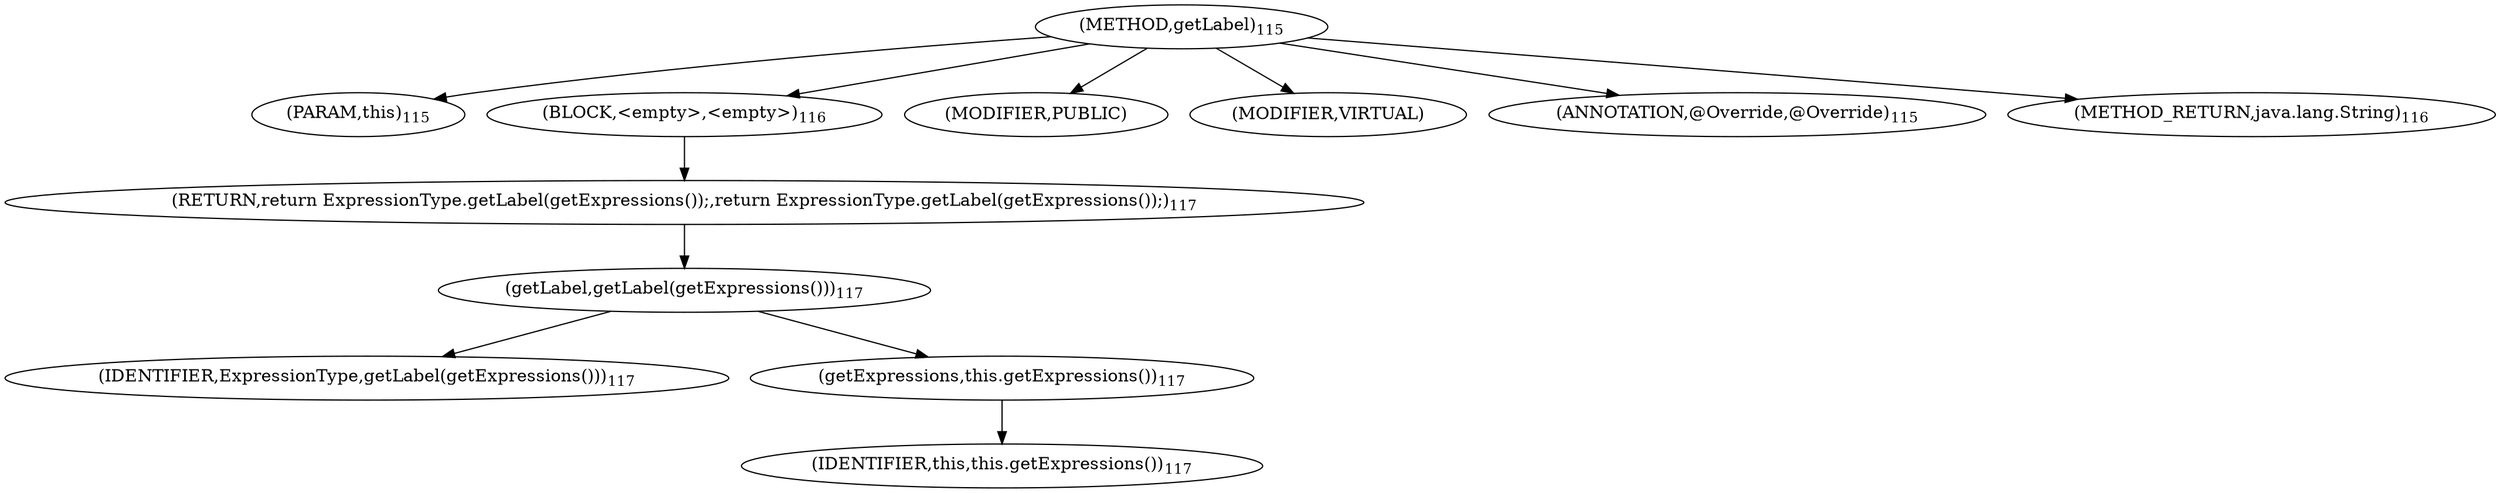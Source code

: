 digraph "getLabel" {  
"200" [label = <(METHOD,getLabel)<SUB>115</SUB>> ]
"24" [label = <(PARAM,this)<SUB>115</SUB>> ]
"201" [label = <(BLOCK,&lt;empty&gt;,&lt;empty&gt;)<SUB>116</SUB>> ]
"202" [label = <(RETURN,return ExpressionType.getLabel(getExpressions());,return ExpressionType.getLabel(getExpressions());)<SUB>117</SUB>> ]
"203" [label = <(getLabel,getLabel(getExpressions()))<SUB>117</SUB>> ]
"204" [label = <(IDENTIFIER,ExpressionType,getLabel(getExpressions()))<SUB>117</SUB>> ]
"205" [label = <(getExpressions,this.getExpressions())<SUB>117</SUB>> ]
"23" [label = <(IDENTIFIER,this,this.getExpressions())<SUB>117</SUB>> ]
"206" [label = <(MODIFIER,PUBLIC)> ]
"207" [label = <(MODIFIER,VIRTUAL)> ]
"208" [label = <(ANNOTATION,@Override,@Override)<SUB>115</SUB>> ]
"209" [label = <(METHOD_RETURN,java.lang.String)<SUB>116</SUB>> ]
  "200" -> "24" 
  "200" -> "201" 
  "200" -> "206" 
  "200" -> "207" 
  "200" -> "208" 
  "200" -> "209" 
  "201" -> "202" 
  "202" -> "203" 
  "203" -> "204" 
  "203" -> "205" 
  "205" -> "23" 
}
